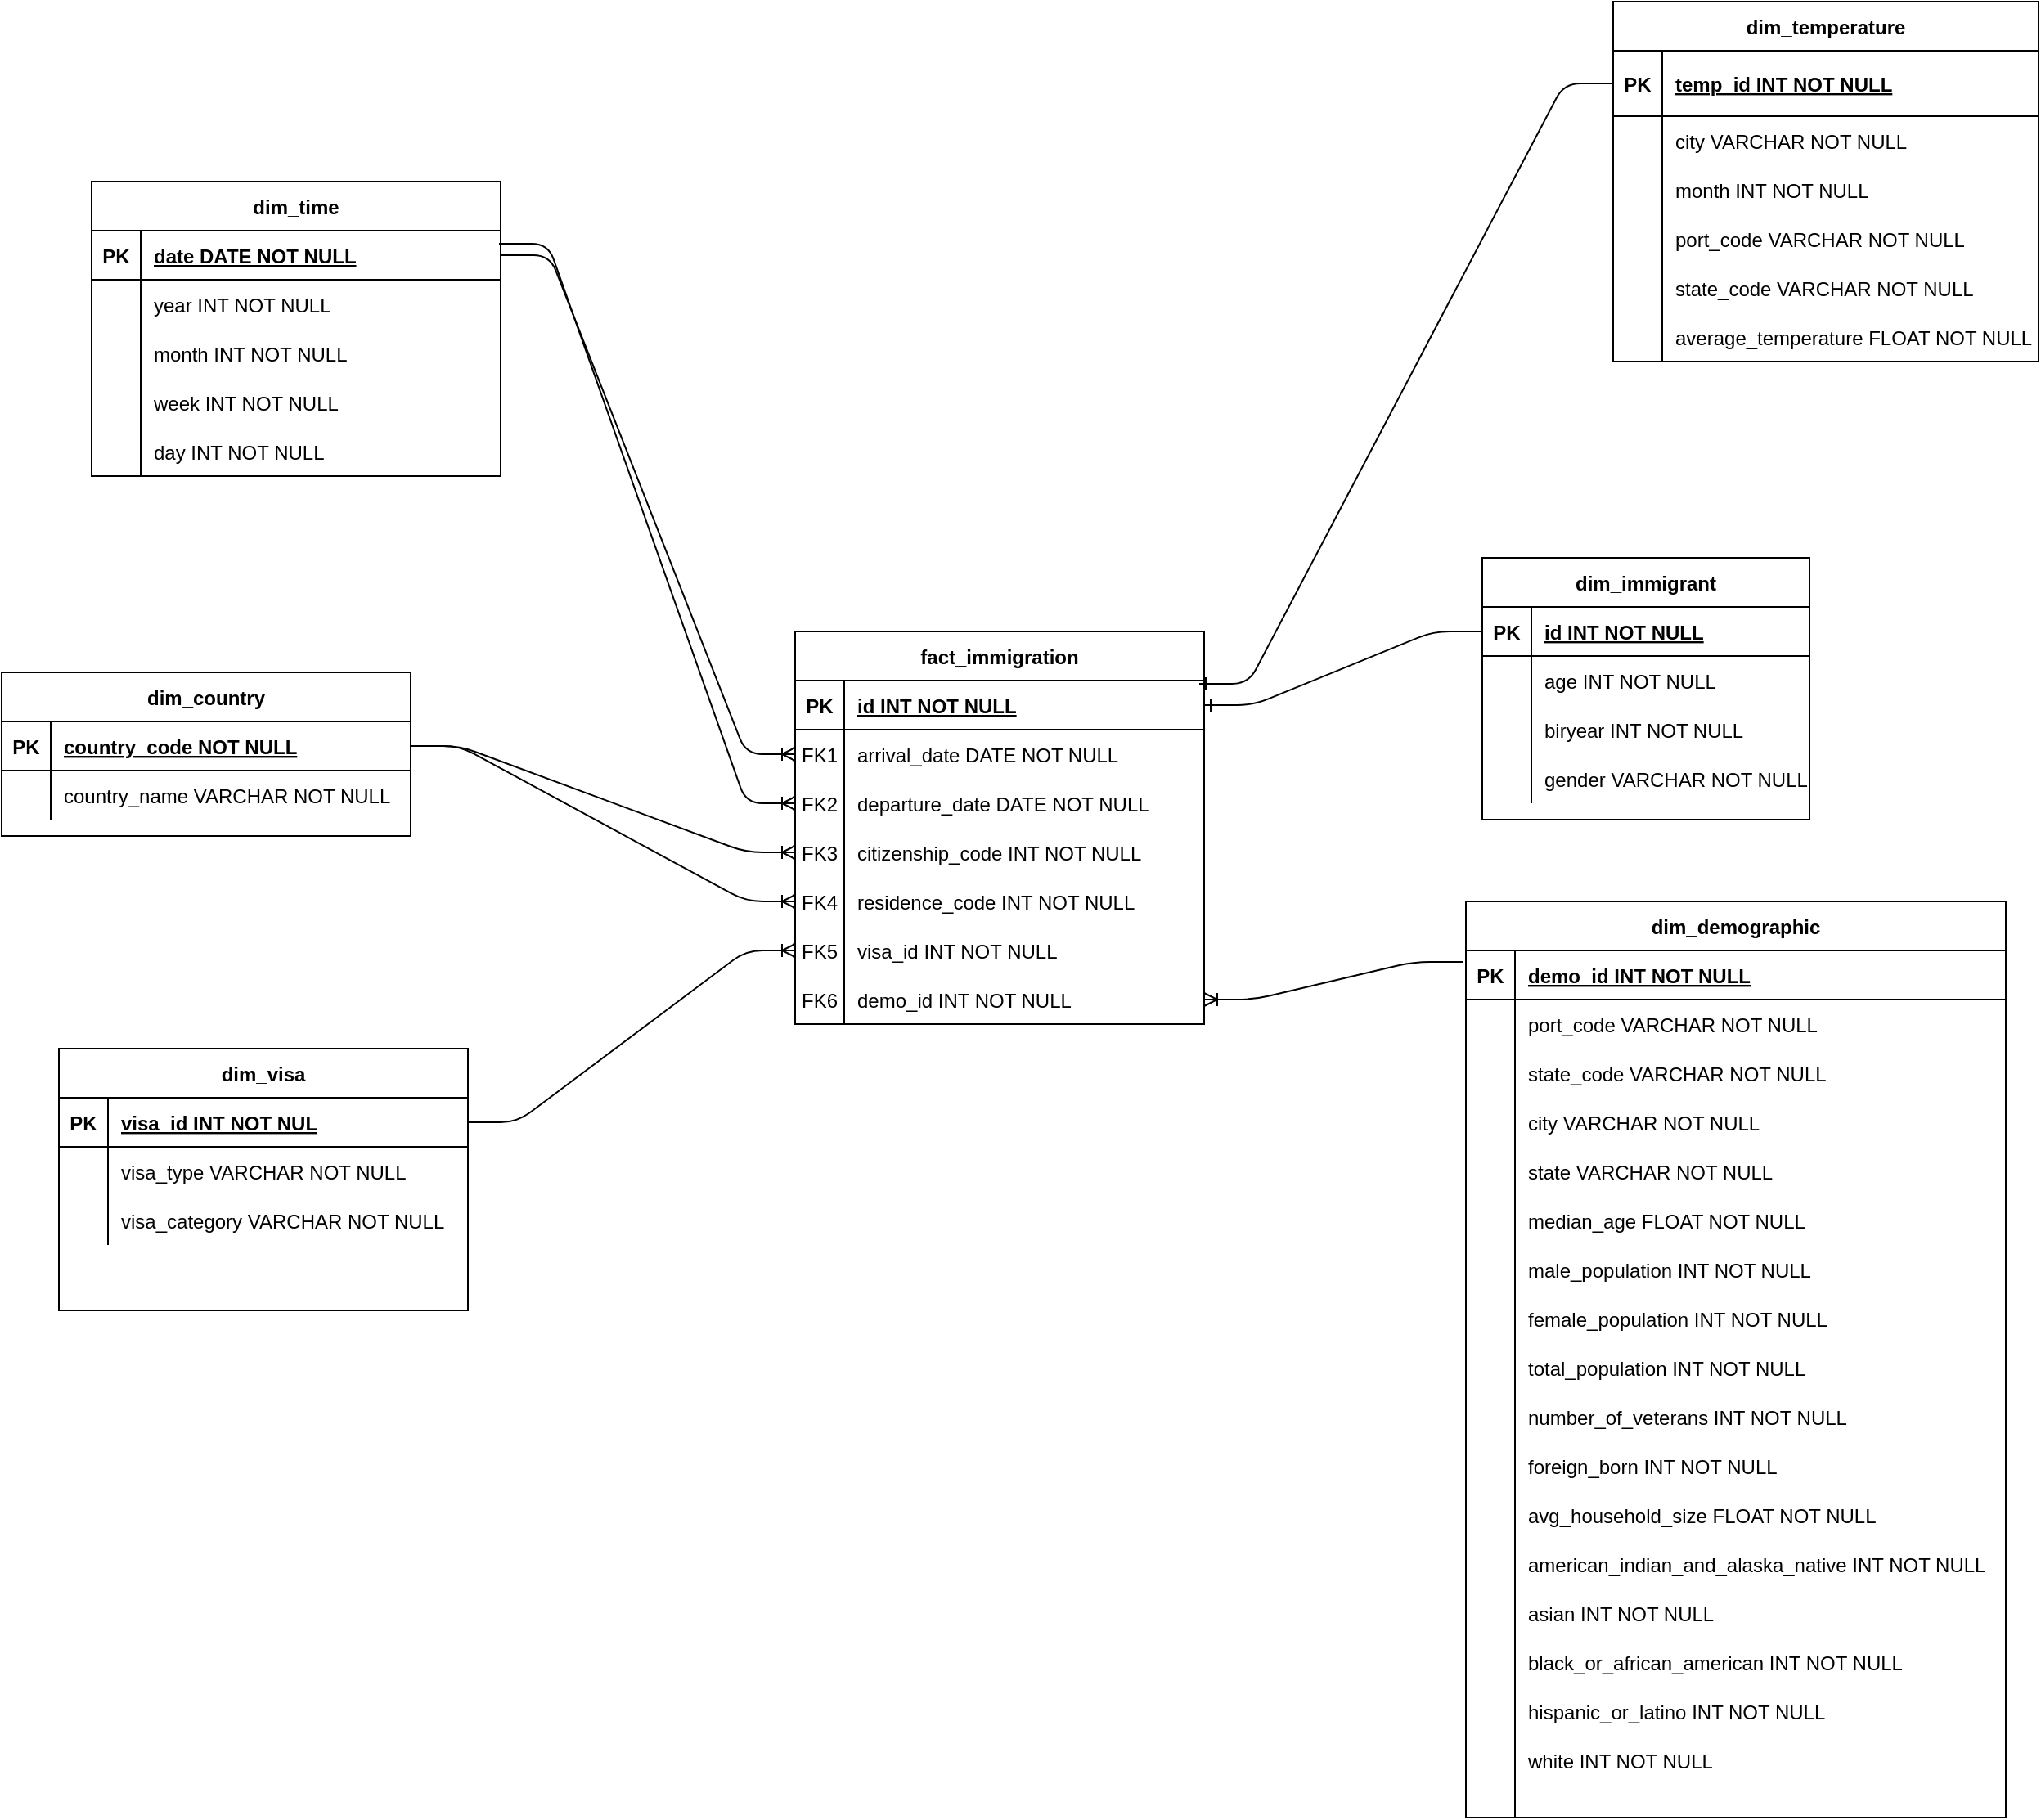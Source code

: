 <mxfile version="15.2.7" type="device"><diagram id="R2lEEEUBdFMjLlhIrx00" name="Page-1"><mxGraphModel dx="1422" dy="843" grid="1" gridSize="10" guides="1" tooltips="1" connect="1" arrows="1" fold="1" page="1" pageScale="1" pageWidth="850" pageHeight="1100" math="0" shadow="0" extFonts="Permanent Marker^https://fonts.googleapis.com/css?family=Permanent+Marker"><root><mxCell id="0"/><mxCell id="1" parent="0"/><mxCell id="C-vyLk0tnHw3VtMMgP7b-2" value="fact_immigration" style="shape=table;startSize=30;container=1;collapsible=1;childLayout=tableLayout;fixedRows=1;rowLines=0;fontStyle=1;align=center;resizeLast=1;" parent="1" vertex="1"><mxGeometry x="660" y="415" width="250" height="240" as="geometry"/></mxCell><mxCell id="C-vyLk0tnHw3VtMMgP7b-3" value="" style="shape=partialRectangle;collapsible=0;dropTarget=0;pointerEvents=0;fillColor=none;points=[[0,0.5],[1,0.5]];portConstraint=eastwest;top=0;left=0;right=0;bottom=1;" parent="C-vyLk0tnHw3VtMMgP7b-2" vertex="1"><mxGeometry y="30" width="250" height="30" as="geometry"/></mxCell><mxCell id="C-vyLk0tnHw3VtMMgP7b-4" value="PK" style="shape=partialRectangle;overflow=hidden;connectable=0;fillColor=none;top=0;left=0;bottom=0;right=0;fontStyle=1;" parent="C-vyLk0tnHw3VtMMgP7b-3" vertex="1"><mxGeometry width="30" height="30" as="geometry"/></mxCell><mxCell id="C-vyLk0tnHw3VtMMgP7b-5" value="id INT NOT NULL " style="shape=partialRectangle;overflow=hidden;connectable=0;fillColor=none;top=0;left=0;bottom=0;right=0;align=left;spacingLeft=6;fontStyle=5;" parent="C-vyLk0tnHw3VtMMgP7b-3" vertex="1"><mxGeometry x="30" width="220" height="30" as="geometry"/></mxCell><mxCell id="C-vyLk0tnHw3VtMMgP7b-6" value="" style="shape=partialRectangle;collapsible=0;dropTarget=0;pointerEvents=0;fillColor=none;points=[[0,0.5],[1,0.5]];portConstraint=eastwest;top=0;left=0;right=0;bottom=0;" parent="C-vyLk0tnHw3VtMMgP7b-2" vertex="1"><mxGeometry y="60" width="250" height="30" as="geometry"/></mxCell><mxCell id="C-vyLk0tnHw3VtMMgP7b-7" value="FK1" style="shape=partialRectangle;overflow=hidden;connectable=0;fillColor=none;top=0;left=0;bottom=0;right=0;" parent="C-vyLk0tnHw3VtMMgP7b-6" vertex="1"><mxGeometry width="30" height="30" as="geometry"/></mxCell><mxCell id="C-vyLk0tnHw3VtMMgP7b-8" value="arrival_date DATE NOT NULL" style="shape=partialRectangle;overflow=hidden;connectable=0;fillColor=none;top=0;left=0;bottom=0;right=0;align=left;spacingLeft=6;" parent="C-vyLk0tnHw3VtMMgP7b-6" vertex="1"><mxGeometry x="30" width="220" height="30" as="geometry"/></mxCell><mxCell id="npRhYvr2CKLTKMhPK9dJ-4" value="" style="shape=partialRectangle;collapsible=0;dropTarget=0;pointerEvents=0;fillColor=none;top=0;left=0;bottom=0;right=0;points=[[0,0.5],[1,0.5]];portConstraint=eastwest;" vertex="1" parent="C-vyLk0tnHw3VtMMgP7b-2"><mxGeometry y="90" width="250" height="30" as="geometry"/></mxCell><mxCell id="npRhYvr2CKLTKMhPK9dJ-5" value="FK2" style="shape=partialRectangle;connectable=0;fillColor=none;top=0;left=0;bottom=0;right=0;fontStyle=0;overflow=hidden;" vertex="1" parent="npRhYvr2CKLTKMhPK9dJ-4"><mxGeometry width="30" height="30" as="geometry"/></mxCell><mxCell id="npRhYvr2CKLTKMhPK9dJ-6" value="departure_date DATE NOT NULL" style="shape=partialRectangle;connectable=0;fillColor=none;top=0;left=0;bottom=0;right=0;align=left;spacingLeft=6;fontStyle=0;overflow=hidden;" vertex="1" parent="npRhYvr2CKLTKMhPK9dJ-4"><mxGeometry x="30" width="220" height="30" as="geometry"/></mxCell><mxCell id="C-vyLk0tnHw3VtMMgP7b-9" value="" style="shape=partialRectangle;collapsible=0;dropTarget=0;pointerEvents=0;fillColor=none;points=[[0,0.5],[1,0.5]];portConstraint=eastwest;top=0;left=0;right=0;bottom=0;" parent="C-vyLk0tnHw3VtMMgP7b-2" vertex="1"><mxGeometry y="120" width="250" height="30" as="geometry"/></mxCell><mxCell id="C-vyLk0tnHw3VtMMgP7b-10" value="FK3" style="shape=partialRectangle;overflow=hidden;connectable=0;fillColor=none;top=0;left=0;bottom=0;right=0;" parent="C-vyLk0tnHw3VtMMgP7b-9" vertex="1"><mxGeometry width="30" height="30" as="geometry"/></mxCell><mxCell id="C-vyLk0tnHw3VtMMgP7b-11" value="citizenship_code INT NOT NULL" style="shape=partialRectangle;overflow=hidden;connectable=0;fillColor=none;top=0;left=0;bottom=0;right=0;align=left;spacingLeft=6;" parent="C-vyLk0tnHw3VtMMgP7b-9" vertex="1"><mxGeometry x="30" width="220" height="30" as="geometry"/></mxCell><mxCell id="npRhYvr2CKLTKMhPK9dJ-1" value="" style="shape=partialRectangle;collapsible=0;dropTarget=0;pointerEvents=0;fillColor=none;top=0;left=0;bottom=0;right=0;points=[[0,0.5],[1,0.5]];portConstraint=eastwest;" vertex="1" parent="C-vyLk0tnHw3VtMMgP7b-2"><mxGeometry y="150" width="250" height="30" as="geometry"/></mxCell><mxCell id="npRhYvr2CKLTKMhPK9dJ-2" value="FK4" style="shape=partialRectangle;connectable=0;fillColor=none;top=0;left=0;bottom=0;right=0;fontStyle=0;overflow=hidden;" vertex="1" parent="npRhYvr2CKLTKMhPK9dJ-1"><mxGeometry width="30" height="30" as="geometry"/></mxCell><mxCell id="npRhYvr2CKLTKMhPK9dJ-3" value="residence_code INT NOT NULL" style="shape=partialRectangle;connectable=0;fillColor=none;top=0;left=0;bottom=0;right=0;align=left;spacingLeft=6;fontStyle=0;overflow=hidden;" vertex="1" parent="npRhYvr2CKLTKMhPK9dJ-1"><mxGeometry x="30" width="220" height="30" as="geometry"/></mxCell><mxCell id="npRhYvr2CKLTKMhPK9dJ-7" value="" style="shape=partialRectangle;collapsible=0;dropTarget=0;pointerEvents=0;fillColor=none;top=0;left=0;bottom=0;right=0;points=[[0,0.5],[1,0.5]];portConstraint=eastwest;" vertex="1" parent="C-vyLk0tnHw3VtMMgP7b-2"><mxGeometry y="180" width="250" height="30" as="geometry"/></mxCell><mxCell id="npRhYvr2CKLTKMhPK9dJ-8" value="FK5" style="shape=partialRectangle;connectable=0;fillColor=none;top=0;left=0;bottom=0;right=0;fontStyle=0;overflow=hidden;" vertex="1" parent="npRhYvr2CKLTKMhPK9dJ-7"><mxGeometry width="30" height="30" as="geometry"/></mxCell><mxCell id="npRhYvr2CKLTKMhPK9dJ-9" value="visa_id INT NOT NULL" style="shape=partialRectangle;connectable=0;fillColor=none;top=0;left=0;bottom=0;right=0;align=left;spacingLeft=6;fontStyle=0;overflow=hidden;" vertex="1" parent="npRhYvr2CKLTKMhPK9dJ-7"><mxGeometry x="30" width="220" height="30" as="geometry"/></mxCell><mxCell id="npRhYvr2CKLTKMhPK9dJ-170" value="" style="shape=partialRectangle;collapsible=0;dropTarget=0;pointerEvents=0;fillColor=none;top=0;left=0;bottom=0;right=0;points=[[0,0.5],[1,0.5]];portConstraint=eastwest;" vertex="1" parent="C-vyLk0tnHw3VtMMgP7b-2"><mxGeometry y="210" width="250" height="30" as="geometry"/></mxCell><mxCell id="npRhYvr2CKLTKMhPK9dJ-171" value="FK6" style="shape=partialRectangle;connectable=0;fillColor=none;top=0;left=0;bottom=0;right=0;editable=1;overflow=hidden;" vertex="1" parent="npRhYvr2CKLTKMhPK9dJ-170"><mxGeometry width="30" height="30" as="geometry"/></mxCell><mxCell id="npRhYvr2CKLTKMhPK9dJ-172" value="demo_id INT NOT NULL" style="shape=partialRectangle;connectable=0;fillColor=none;top=0;left=0;bottom=0;right=0;align=left;spacingLeft=6;overflow=hidden;" vertex="1" parent="npRhYvr2CKLTKMhPK9dJ-170"><mxGeometry x="30" width="220" height="30" as="geometry"/></mxCell><mxCell id="C-vyLk0tnHw3VtMMgP7b-13" value="dim_visa" style="shape=table;startSize=30;container=1;collapsible=1;childLayout=tableLayout;fixedRows=1;rowLines=0;fontStyle=1;align=center;resizeLast=1;" parent="1" vertex="1"><mxGeometry x="210" y="670" width="250" height="160" as="geometry"/></mxCell><mxCell id="C-vyLk0tnHw3VtMMgP7b-14" value="" style="shape=partialRectangle;collapsible=0;dropTarget=0;pointerEvents=0;fillColor=none;points=[[0,0.5],[1,0.5]];portConstraint=eastwest;top=0;left=0;right=0;bottom=1;" parent="C-vyLk0tnHw3VtMMgP7b-13" vertex="1"><mxGeometry y="30" width="250" height="30" as="geometry"/></mxCell><mxCell id="C-vyLk0tnHw3VtMMgP7b-15" value="PK" style="shape=partialRectangle;overflow=hidden;connectable=0;fillColor=none;top=0;left=0;bottom=0;right=0;fontStyle=1;" parent="C-vyLk0tnHw3VtMMgP7b-14" vertex="1"><mxGeometry width="30" height="30" as="geometry"/></mxCell><mxCell id="C-vyLk0tnHw3VtMMgP7b-16" value="visa_id INT NOT NUL" style="shape=partialRectangle;overflow=hidden;connectable=0;fillColor=none;top=0;left=0;bottom=0;right=0;align=left;spacingLeft=6;fontStyle=5;" parent="C-vyLk0tnHw3VtMMgP7b-14" vertex="1"><mxGeometry x="30" width="220" height="30" as="geometry"/></mxCell><mxCell id="C-vyLk0tnHw3VtMMgP7b-17" value="" style="shape=partialRectangle;collapsible=0;dropTarget=0;pointerEvents=0;fillColor=none;points=[[0,0.5],[1,0.5]];portConstraint=eastwest;top=0;left=0;right=0;bottom=0;" parent="C-vyLk0tnHw3VtMMgP7b-13" vertex="1"><mxGeometry y="60" width="250" height="30" as="geometry"/></mxCell><mxCell id="C-vyLk0tnHw3VtMMgP7b-18" value="" style="shape=partialRectangle;overflow=hidden;connectable=0;fillColor=none;top=0;left=0;bottom=0;right=0;" parent="C-vyLk0tnHw3VtMMgP7b-17" vertex="1"><mxGeometry width="30" height="30" as="geometry"/></mxCell><mxCell id="C-vyLk0tnHw3VtMMgP7b-19" value="visa_type VARCHAR NOT NULL" style="shape=partialRectangle;overflow=hidden;connectable=0;fillColor=none;top=0;left=0;bottom=0;right=0;align=left;spacingLeft=6;" parent="C-vyLk0tnHw3VtMMgP7b-17" vertex="1"><mxGeometry x="30" width="220" height="30" as="geometry"/></mxCell><mxCell id="C-vyLk0tnHw3VtMMgP7b-20" value="" style="shape=partialRectangle;collapsible=0;dropTarget=0;pointerEvents=0;fillColor=none;points=[[0,0.5],[1,0.5]];portConstraint=eastwest;top=0;left=0;right=0;bottom=0;" parent="C-vyLk0tnHw3VtMMgP7b-13" vertex="1"><mxGeometry y="90" width="250" height="30" as="geometry"/></mxCell><mxCell id="C-vyLk0tnHw3VtMMgP7b-21" value="" style="shape=partialRectangle;overflow=hidden;connectable=0;fillColor=none;top=0;left=0;bottom=0;right=0;" parent="C-vyLk0tnHw3VtMMgP7b-20" vertex="1"><mxGeometry width="30" height="30" as="geometry"/></mxCell><mxCell id="C-vyLk0tnHw3VtMMgP7b-22" value="visa_category VARCHAR NOT NULL" style="shape=partialRectangle;overflow=hidden;connectable=0;fillColor=none;top=0;left=0;bottom=0;right=0;align=left;spacingLeft=6;" parent="C-vyLk0tnHw3VtMMgP7b-20" vertex="1"><mxGeometry x="30" width="220" height="30" as="geometry"/></mxCell><mxCell id="C-vyLk0tnHw3VtMMgP7b-23" value="dim_time" style="shape=table;startSize=30;container=1;collapsible=1;childLayout=tableLayout;fixedRows=1;rowLines=0;fontStyle=1;align=center;resizeLast=1;" parent="1" vertex="1"><mxGeometry x="230" y="140" width="250" height="180" as="geometry"/></mxCell><mxCell id="C-vyLk0tnHw3VtMMgP7b-24" value="" style="shape=partialRectangle;collapsible=0;dropTarget=0;pointerEvents=0;fillColor=none;points=[[0,0.5],[1,0.5]];portConstraint=eastwest;top=0;left=0;right=0;bottom=1;" parent="C-vyLk0tnHw3VtMMgP7b-23" vertex="1"><mxGeometry y="30" width="250" height="30" as="geometry"/></mxCell><mxCell id="C-vyLk0tnHw3VtMMgP7b-25" value="PK" style="shape=partialRectangle;overflow=hidden;connectable=0;fillColor=none;top=0;left=0;bottom=0;right=0;fontStyle=1;" parent="C-vyLk0tnHw3VtMMgP7b-24" vertex="1"><mxGeometry width="30" height="30" as="geometry"/></mxCell><mxCell id="C-vyLk0tnHw3VtMMgP7b-26" value="date DATE NOT NULL" style="shape=partialRectangle;overflow=hidden;connectable=0;fillColor=none;top=0;left=0;bottom=0;right=0;align=left;spacingLeft=6;fontStyle=5;" parent="C-vyLk0tnHw3VtMMgP7b-24" vertex="1"><mxGeometry x="30" width="220" height="30" as="geometry"/></mxCell><mxCell id="C-vyLk0tnHw3VtMMgP7b-27" value="" style="shape=partialRectangle;collapsible=0;dropTarget=0;pointerEvents=0;fillColor=none;points=[[0,0.5],[1,0.5]];portConstraint=eastwest;top=0;left=0;right=0;bottom=0;" parent="C-vyLk0tnHw3VtMMgP7b-23" vertex="1"><mxGeometry y="60" width="250" height="30" as="geometry"/></mxCell><mxCell id="C-vyLk0tnHw3VtMMgP7b-28" value="" style="shape=partialRectangle;overflow=hidden;connectable=0;fillColor=none;top=0;left=0;bottom=0;right=0;" parent="C-vyLk0tnHw3VtMMgP7b-27" vertex="1"><mxGeometry width="30" height="30" as="geometry"/></mxCell><mxCell id="C-vyLk0tnHw3VtMMgP7b-29" value="year INT NOT NULL" style="shape=partialRectangle;overflow=hidden;connectable=0;fillColor=none;top=0;left=0;bottom=0;right=0;align=left;spacingLeft=6;" parent="C-vyLk0tnHw3VtMMgP7b-27" vertex="1"><mxGeometry x="30" width="220" height="30" as="geometry"/></mxCell><mxCell id="npRhYvr2CKLTKMhPK9dJ-16" value="" style="shape=partialRectangle;collapsible=0;dropTarget=0;pointerEvents=0;fillColor=none;top=0;left=0;bottom=0;right=0;points=[[0,0.5],[1,0.5]];portConstraint=eastwest;" vertex="1" parent="C-vyLk0tnHw3VtMMgP7b-23"><mxGeometry y="90" width="250" height="30" as="geometry"/></mxCell><mxCell id="npRhYvr2CKLTKMhPK9dJ-17" value="" style="shape=partialRectangle;connectable=0;fillColor=none;top=0;left=0;bottom=0;right=0;editable=1;overflow=hidden;" vertex="1" parent="npRhYvr2CKLTKMhPK9dJ-16"><mxGeometry width="30" height="30" as="geometry"/></mxCell><mxCell id="npRhYvr2CKLTKMhPK9dJ-18" value="month INT NOT NULL" style="shape=partialRectangle;connectable=0;fillColor=none;top=0;left=0;bottom=0;right=0;align=left;spacingLeft=6;overflow=hidden;" vertex="1" parent="npRhYvr2CKLTKMhPK9dJ-16"><mxGeometry x="30" width="220" height="30" as="geometry"/></mxCell><mxCell id="npRhYvr2CKLTKMhPK9dJ-22" value="" style="shape=partialRectangle;collapsible=0;dropTarget=0;pointerEvents=0;fillColor=none;top=0;left=0;bottom=0;right=0;points=[[0,0.5],[1,0.5]];portConstraint=eastwest;" vertex="1" parent="C-vyLk0tnHw3VtMMgP7b-23"><mxGeometry y="120" width="250" height="30" as="geometry"/></mxCell><mxCell id="npRhYvr2CKLTKMhPK9dJ-23" value="" style="shape=partialRectangle;connectable=0;fillColor=none;top=0;left=0;bottom=0;right=0;editable=1;overflow=hidden;" vertex="1" parent="npRhYvr2CKLTKMhPK9dJ-22"><mxGeometry width="30" height="30" as="geometry"/></mxCell><mxCell id="npRhYvr2CKLTKMhPK9dJ-24" value="week INT NOT NULL" style="shape=partialRectangle;connectable=0;fillColor=none;top=0;left=0;bottom=0;right=0;align=left;spacingLeft=6;overflow=hidden;" vertex="1" parent="npRhYvr2CKLTKMhPK9dJ-22"><mxGeometry x="30" width="220" height="30" as="geometry"/></mxCell><mxCell id="npRhYvr2CKLTKMhPK9dJ-19" value="" style="shape=partialRectangle;collapsible=0;dropTarget=0;pointerEvents=0;fillColor=none;top=0;left=0;bottom=0;right=0;points=[[0,0.5],[1,0.5]];portConstraint=eastwest;" vertex="1" parent="C-vyLk0tnHw3VtMMgP7b-23"><mxGeometry y="150" width="250" height="30" as="geometry"/></mxCell><mxCell id="npRhYvr2CKLTKMhPK9dJ-20" value="" style="shape=partialRectangle;connectable=0;fillColor=none;top=0;left=0;bottom=0;right=0;editable=1;overflow=hidden;" vertex="1" parent="npRhYvr2CKLTKMhPK9dJ-19"><mxGeometry width="30" height="30" as="geometry"/></mxCell><mxCell id="npRhYvr2CKLTKMhPK9dJ-21" value="day INT NOT NULL" style="shape=partialRectangle;connectable=0;fillColor=none;top=0;left=0;bottom=0;right=0;align=left;spacingLeft=6;overflow=hidden;" vertex="1" parent="npRhYvr2CKLTKMhPK9dJ-19"><mxGeometry x="30" width="220" height="30" as="geometry"/></mxCell><mxCell id="npRhYvr2CKLTKMhPK9dJ-26" value="dim_country" style="shape=table;startSize=30;container=1;collapsible=1;childLayout=tableLayout;fixedRows=1;rowLines=0;fontStyle=1;align=center;resizeLast=1;" vertex="1" parent="1"><mxGeometry x="175" y="440" width="250" height="100" as="geometry"/></mxCell><mxCell id="npRhYvr2CKLTKMhPK9dJ-27" value="" style="shape=partialRectangle;collapsible=0;dropTarget=0;pointerEvents=0;fillColor=none;top=0;left=0;bottom=1;right=0;points=[[0,0.5],[1,0.5]];portConstraint=eastwest;" vertex="1" parent="npRhYvr2CKLTKMhPK9dJ-26"><mxGeometry y="30" width="250" height="30" as="geometry"/></mxCell><mxCell id="npRhYvr2CKLTKMhPK9dJ-28" value="PK" style="shape=partialRectangle;connectable=0;fillColor=none;top=0;left=0;bottom=0;right=0;fontStyle=1;overflow=hidden;" vertex="1" parent="npRhYvr2CKLTKMhPK9dJ-27"><mxGeometry width="30" height="30" as="geometry"/></mxCell><mxCell id="npRhYvr2CKLTKMhPK9dJ-29" value="country_code NOT NULL" style="shape=partialRectangle;connectable=0;fillColor=none;top=0;left=0;bottom=0;right=0;align=left;spacingLeft=6;fontStyle=5;overflow=hidden;" vertex="1" parent="npRhYvr2CKLTKMhPK9dJ-27"><mxGeometry x="30" width="220" height="30" as="geometry"/></mxCell><mxCell id="npRhYvr2CKLTKMhPK9dJ-30" value="" style="shape=partialRectangle;collapsible=0;dropTarget=0;pointerEvents=0;fillColor=none;top=0;left=0;bottom=0;right=0;points=[[0,0.5],[1,0.5]];portConstraint=eastwest;" vertex="1" parent="npRhYvr2CKLTKMhPK9dJ-26"><mxGeometry y="60" width="250" height="30" as="geometry"/></mxCell><mxCell id="npRhYvr2CKLTKMhPK9dJ-31" value="" style="shape=partialRectangle;connectable=0;fillColor=none;top=0;left=0;bottom=0;right=0;editable=1;overflow=hidden;" vertex="1" parent="npRhYvr2CKLTKMhPK9dJ-30"><mxGeometry width="30" height="30" as="geometry"/></mxCell><mxCell id="npRhYvr2CKLTKMhPK9dJ-32" value="country_name VARCHAR NOT NULL" style="shape=partialRectangle;connectable=0;fillColor=none;top=0;left=0;bottom=0;right=0;align=left;spacingLeft=6;overflow=hidden;" vertex="1" parent="npRhYvr2CKLTKMhPK9dJ-30"><mxGeometry x="30" width="220" height="30" as="geometry"/></mxCell><mxCell id="npRhYvr2CKLTKMhPK9dJ-39" value="dim_demographic" style="shape=table;startSize=30;container=1;collapsible=1;childLayout=tableLayout;fixedRows=1;rowLines=0;fontStyle=1;align=center;resizeLast=1;" vertex="1" parent="1"><mxGeometry x="1070" y="580" width="330" height="560" as="geometry"/></mxCell><mxCell id="npRhYvr2CKLTKMhPK9dJ-40" value="" style="shape=partialRectangle;collapsible=0;dropTarget=0;pointerEvents=0;fillColor=none;top=0;left=0;bottom=1;right=0;points=[[0,0.5],[1,0.5]];portConstraint=eastwest;" vertex="1" parent="npRhYvr2CKLTKMhPK9dJ-39"><mxGeometry y="30" width="330" height="30" as="geometry"/></mxCell><mxCell id="npRhYvr2CKLTKMhPK9dJ-41" value="PK" style="shape=partialRectangle;connectable=0;fillColor=none;top=0;left=0;bottom=0;right=0;fontStyle=1;overflow=hidden;" vertex="1" parent="npRhYvr2CKLTKMhPK9dJ-40"><mxGeometry width="30" height="30" as="geometry"/></mxCell><mxCell id="npRhYvr2CKLTKMhPK9dJ-42" value="demo_id INT NOT NULL" style="shape=partialRectangle;connectable=0;fillColor=none;top=0;left=0;bottom=0;right=0;align=left;spacingLeft=6;fontStyle=5;overflow=hidden;" vertex="1" parent="npRhYvr2CKLTKMhPK9dJ-40"><mxGeometry x="30" width="300" height="30" as="geometry"/></mxCell><mxCell id="npRhYvr2CKLTKMhPK9dJ-160" value="" style="shape=partialRectangle;collapsible=0;dropTarget=0;pointerEvents=0;fillColor=none;top=0;left=0;bottom=0;right=0;points=[[0,0.5],[1,0.5]];portConstraint=eastwest;" vertex="1" parent="npRhYvr2CKLTKMhPK9dJ-39"><mxGeometry y="60" width="330" height="30" as="geometry"/></mxCell><mxCell id="npRhYvr2CKLTKMhPK9dJ-161" value="" style="shape=partialRectangle;connectable=0;fillColor=none;top=0;left=0;bottom=0;right=0;editable=1;overflow=hidden;" vertex="1" parent="npRhYvr2CKLTKMhPK9dJ-160"><mxGeometry width="30" height="30" as="geometry"/></mxCell><mxCell id="npRhYvr2CKLTKMhPK9dJ-162" value="port_code VARCHAR NOT NULL" style="shape=partialRectangle;connectable=0;fillColor=none;top=0;left=0;bottom=0;right=0;align=left;spacingLeft=6;overflow=hidden;" vertex="1" parent="npRhYvr2CKLTKMhPK9dJ-160"><mxGeometry x="30" width="300" height="30" as="geometry"/></mxCell><mxCell id="npRhYvr2CKLTKMhPK9dJ-157" value="" style="shape=partialRectangle;collapsible=0;dropTarget=0;pointerEvents=0;fillColor=none;top=0;left=0;bottom=0;right=0;points=[[0,0.5],[1,0.5]];portConstraint=eastwest;" vertex="1" parent="npRhYvr2CKLTKMhPK9dJ-39"><mxGeometry y="90" width="330" height="30" as="geometry"/></mxCell><mxCell id="npRhYvr2CKLTKMhPK9dJ-158" value="" style="shape=partialRectangle;connectable=0;fillColor=none;top=0;left=0;bottom=0;right=0;editable=1;overflow=hidden;" vertex="1" parent="npRhYvr2CKLTKMhPK9dJ-157"><mxGeometry width="30" height="30" as="geometry"/></mxCell><mxCell id="npRhYvr2CKLTKMhPK9dJ-159" value="state_code VARCHAR NOT NULL" style="shape=partialRectangle;connectable=0;fillColor=none;top=0;left=0;bottom=0;right=0;align=left;spacingLeft=6;overflow=hidden;" vertex="1" parent="npRhYvr2CKLTKMhPK9dJ-157"><mxGeometry x="30" width="300" height="30" as="geometry"/></mxCell><mxCell id="npRhYvr2CKLTKMhPK9dJ-154" value="" style="shape=partialRectangle;collapsible=0;dropTarget=0;pointerEvents=0;fillColor=none;top=0;left=0;bottom=0;right=0;points=[[0,0.5],[1,0.5]];portConstraint=eastwest;" vertex="1" parent="npRhYvr2CKLTKMhPK9dJ-39"><mxGeometry y="120" width="330" height="30" as="geometry"/></mxCell><mxCell id="npRhYvr2CKLTKMhPK9dJ-155" value="" style="shape=partialRectangle;connectable=0;fillColor=none;top=0;left=0;bottom=0;right=0;editable=1;overflow=hidden;" vertex="1" parent="npRhYvr2CKLTKMhPK9dJ-154"><mxGeometry width="30" height="30" as="geometry"/></mxCell><mxCell id="npRhYvr2CKLTKMhPK9dJ-156" value="city VARCHAR NOT NULL" style="shape=partialRectangle;connectable=0;fillColor=none;top=0;left=0;bottom=0;right=0;align=left;spacingLeft=6;overflow=hidden;" vertex="1" parent="npRhYvr2CKLTKMhPK9dJ-154"><mxGeometry x="30" width="300" height="30" as="geometry"/></mxCell><mxCell id="npRhYvr2CKLTKMhPK9dJ-43" value="" style="shape=partialRectangle;collapsible=0;dropTarget=0;pointerEvents=0;fillColor=none;top=0;left=0;bottom=0;right=0;points=[[0,0.5],[1,0.5]];portConstraint=eastwest;" vertex="1" parent="npRhYvr2CKLTKMhPK9dJ-39"><mxGeometry y="150" width="330" height="30" as="geometry"/></mxCell><mxCell id="npRhYvr2CKLTKMhPK9dJ-44" value="" style="shape=partialRectangle;connectable=0;fillColor=none;top=0;left=0;bottom=0;right=0;editable=1;overflow=hidden;" vertex="1" parent="npRhYvr2CKLTKMhPK9dJ-43"><mxGeometry width="30" height="30" as="geometry"/></mxCell><mxCell id="npRhYvr2CKLTKMhPK9dJ-45" value="state VARCHAR NOT NULL" style="shape=partialRectangle;connectable=0;fillColor=none;top=0;left=0;bottom=0;right=0;align=left;spacingLeft=6;overflow=hidden;" vertex="1" parent="npRhYvr2CKLTKMhPK9dJ-43"><mxGeometry x="30" width="300" height="30" as="geometry"/></mxCell><mxCell id="npRhYvr2CKLTKMhPK9dJ-46" value="" style="shape=partialRectangle;collapsible=0;dropTarget=0;pointerEvents=0;fillColor=none;top=0;left=0;bottom=0;right=0;points=[[0,0.5],[1,0.5]];portConstraint=eastwest;" vertex="1" parent="npRhYvr2CKLTKMhPK9dJ-39"><mxGeometry y="180" width="330" height="30" as="geometry"/></mxCell><mxCell id="npRhYvr2CKLTKMhPK9dJ-47" value="" style="shape=partialRectangle;connectable=0;fillColor=none;top=0;left=0;bottom=0;right=0;editable=1;overflow=hidden;" vertex="1" parent="npRhYvr2CKLTKMhPK9dJ-46"><mxGeometry width="30" height="30" as="geometry"/></mxCell><mxCell id="npRhYvr2CKLTKMhPK9dJ-48" value="median_age FLOAT NOT NULL" style="shape=partialRectangle;connectable=0;fillColor=none;top=0;left=0;bottom=0;right=0;align=left;spacingLeft=6;overflow=hidden;" vertex="1" parent="npRhYvr2CKLTKMhPK9dJ-46"><mxGeometry x="30" width="300" height="30" as="geometry"/></mxCell><mxCell id="npRhYvr2CKLTKMhPK9dJ-49" value="" style="shape=partialRectangle;collapsible=0;dropTarget=0;pointerEvents=0;fillColor=none;top=0;left=0;bottom=0;right=0;points=[[0,0.5],[1,0.5]];portConstraint=eastwest;" vertex="1" parent="npRhYvr2CKLTKMhPK9dJ-39"><mxGeometry y="210" width="330" height="30" as="geometry"/></mxCell><mxCell id="npRhYvr2CKLTKMhPK9dJ-50" value="" style="shape=partialRectangle;connectable=0;fillColor=none;top=0;left=0;bottom=0;right=0;editable=1;overflow=hidden;" vertex="1" parent="npRhYvr2CKLTKMhPK9dJ-49"><mxGeometry width="30" height="30" as="geometry"/></mxCell><mxCell id="npRhYvr2CKLTKMhPK9dJ-51" value="male_population INT NOT NULL" style="shape=partialRectangle;connectable=0;fillColor=none;top=0;left=0;bottom=0;right=0;align=left;spacingLeft=6;overflow=hidden;" vertex="1" parent="npRhYvr2CKLTKMhPK9dJ-49"><mxGeometry x="30" width="300" height="30" as="geometry"/></mxCell><mxCell id="npRhYvr2CKLTKMhPK9dJ-52" value="" style="shape=partialRectangle;collapsible=0;dropTarget=0;pointerEvents=0;fillColor=none;top=0;left=0;bottom=0;right=0;points=[[0,0.5],[1,0.5]];portConstraint=eastwest;" vertex="1" parent="npRhYvr2CKLTKMhPK9dJ-39"><mxGeometry y="240" width="330" height="30" as="geometry"/></mxCell><mxCell id="npRhYvr2CKLTKMhPK9dJ-53" value="" style="shape=partialRectangle;connectable=0;fillColor=none;top=0;left=0;bottom=0;right=0;editable=1;overflow=hidden;" vertex="1" parent="npRhYvr2CKLTKMhPK9dJ-52"><mxGeometry width="30" height="30" as="geometry"/></mxCell><mxCell id="npRhYvr2CKLTKMhPK9dJ-54" value="female_population INT NOT NULL" style="shape=partialRectangle;connectable=0;fillColor=none;top=0;left=0;bottom=0;right=0;align=left;spacingLeft=6;overflow=hidden;" vertex="1" parent="npRhYvr2CKLTKMhPK9dJ-52"><mxGeometry x="30" width="300" height="30" as="geometry"/></mxCell><mxCell id="npRhYvr2CKLTKMhPK9dJ-55" value="" style="shape=partialRectangle;collapsible=0;dropTarget=0;pointerEvents=0;fillColor=none;top=0;left=0;bottom=0;right=0;points=[[0,0.5],[1,0.5]];portConstraint=eastwest;" vertex="1" parent="npRhYvr2CKLTKMhPK9dJ-39"><mxGeometry y="270" width="330" height="30" as="geometry"/></mxCell><mxCell id="npRhYvr2CKLTKMhPK9dJ-56" value="" style="shape=partialRectangle;connectable=0;fillColor=none;top=0;left=0;bottom=0;right=0;editable=1;overflow=hidden;" vertex="1" parent="npRhYvr2CKLTKMhPK9dJ-55"><mxGeometry width="30" height="30" as="geometry"/></mxCell><mxCell id="npRhYvr2CKLTKMhPK9dJ-57" value="total_population INT NOT NULL" style="shape=partialRectangle;connectable=0;fillColor=none;top=0;left=0;bottom=0;right=0;align=left;spacingLeft=6;overflow=hidden;" vertex="1" parent="npRhYvr2CKLTKMhPK9dJ-55"><mxGeometry x="30" width="300" height="30" as="geometry"/></mxCell><mxCell id="npRhYvr2CKLTKMhPK9dJ-58" value="" style="shape=partialRectangle;collapsible=0;dropTarget=0;pointerEvents=0;fillColor=none;top=0;left=0;bottom=0;right=0;points=[[0,0.5],[1,0.5]];portConstraint=eastwest;" vertex="1" parent="npRhYvr2CKLTKMhPK9dJ-39"><mxGeometry y="300" width="330" height="30" as="geometry"/></mxCell><mxCell id="npRhYvr2CKLTKMhPK9dJ-59" value="" style="shape=partialRectangle;connectable=0;fillColor=none;top=0;left=0;bottom=0;right=0;editable=1;overflow=hidden;" vertex="1" parent="npRhYvr2CKLTKMhPK9dJ-58"><mxGeometry width="30" height="30" as="geometry"/></mxCell><mxCell id="npRhYvr2CKLTKMhPK9dJ-60" value="number_of_veterans INT NOT NULL" style="shape=partialRectangle;connectable=0;fillColor=none;top=0;left=0;bottom=0;right=0;align=left;spacingLeft=6;overflow=hidden;" vertex="1" parent="npRhYvr2CKLTKMhPK9dJ-58"><mxGeometry x="30" width="300" height="30" as="geometry"/></mxCell><mxCell id="npRhYvr2CKLTKMhPK9dJ-61" value="" style="shape=partialRectangle;collapsible=0;dropTarget=0;pointerEvents=0;fillColor=none;top=0;left=0;bottom=0;right=0;points=[[0,0.5],[1,0.5]];portConstraint=eastwest;" vertex="1" parent="npRhYvr2CKLTKMhPK9dJ-39"><mxGeometry y="330" width="330" height="30" as="geometry"/></mxCell><mxCell id="npRhYvr2CKLTKMhPK9dJ-62" value="" style="shape=partialRectangle;connectable=0;fillColor=none;top=0;left=0;bottom=0;right=0;editable=1;overflow=hidden;" vertex="1" parent="npRhYvr2CKLTKMhPK9dJ-61"><mxGeometry width="30" height="30" as="geometry"/></mxCell><mxCell id="npRhYvr2CKLTKMhPK9dJ-63" value="foreign_born INT NOT NULL" style="shape=partialRectangle;connectable=0;fillColor=none;top=0;left=0;bottom=0;right=0;align=left;spacingLeft=6;overflow=hidden;" vertex="1" parent="npRhYvr2CKLTKMhPK9dJ-61"><mxGeometry x="30" width="300" height="30" as="geometry"/></mxCell><mxCell id="npRhYvr2CKLTKMhPK9dJ-64" value="" style="shape=partialRectangle;collapsible=0;dropTarget=0;pointerEvents=0;fillColor=none;top=0;left=0;bottom=0;right=0;points=[[0,0.5],[1,0.5]];portConstraint=eastwest;" vertex="1" parent="npRhYvr2CKLTKMhPK9dJ-39"><mxGeometry y="360" width="330" height="30" as="geometry"/></mxCell><mxCell id="npRhYvr2CKLTKMhPK9dJ-65" value="" style="shape=partialRectangle;connectable=0;fillColor=none;top=0;left=0;bottom=0;right=0;editable=1;overflow=hidden;" vertex="1" parent="npRhYvr2CKLTKMhPK9dJ-64"><mxGeometry width="30" height="30" as="geometry"/></mxCell><mxCell id="npRhYvr2CKLTKMhPK9dJ-66" value="avg_household_size FLOAT NOT NULL" style="shape=partialRectangle;connectable=0;fillColor=none;top=0;left=0;bottom=0;right=0;align=left;spacingLeft=6;overflow=hidden;" vertex="1" parent="npRhYvr2CKLTKMhPK9dJ-64"><mxGeometry x="30" width="300" height="30" as="geometry"/></mxCell><mxCell id="npRhYvr2CKLTKMhPK9dJ-73" value="" style="shape=partialRectangle;collapsible=0;dropTarget=0;pointerEvents=0;fillColor=none;top=0;left=0;bottom=0;right=0;points=[[0,0.5],[1,0.5]];portConstraint=eastwest;" vertex="1" parent="npRhYvr2CKLTKMhPK9dJ-39"><mxGeometry y="390" width="330" height="30" as="geometry"/></mxCell><mxCell id="npRhYvr2CKLTKMhPK9dJ-74" value="" style="shape=partialRectangle;connectable=0;fillColor=none;top=0;left=0;bottom=0;right=0;editable=1;overflow=hidden;" vertex="1" parent="npRhYvr2CKLTKMhPK9dJ-73"><mxGeometry width="30" height="30" as="geometry"/></mxCell><mxCell id="npRhYvr2CKLTKMhPK9dJ-75" value="american_indian_and_alaska_native INT NOT NULL" style="shape=partialRectangle;connectable=0;fillColor=none;top=0;left=0;bottom=0;right=0;align=left;spacingLeft=6;overflow=hidden;" vertex="1" parent="npRhYvr2CKLTKMhPK9dJ-73"><mxGeometry x="30" width="300" height="30" as="geometry"/></mxCell><mxCell id="npRhYvr2CKLTKMhPK9dJ-102" value="" style="shape=partialRectangle;collapsible=0;dropTarget=0;pointerEvents=0;fillColor=none;top=0;left=0;bottom=0;right=0;points=[[0,0.5],[1,0.5]];portConstraint=eastwest;" vertex="1" parent="npRhYvr2CKLTKMhPK9dJ-39"><mxGeometry y="420" width="330" height="30" as="geometry"/></mxCell><mxCell id="npRhYvr2CKLTKMhPK9dJ-103" value="" style="shape=partialRectangle;connectable=0;fillColor=none;top=0;left=0;bottom=0;right=0;editable=1;overflow=hidden;" vertex="1" parent="npRhYvr2CKLTKMhPK9dJ-102"><mxGeometry width="30" height="30" as="geometry"/></mxCell><mxCell id="npRhYvr2CKLTKMhPK9dJ-104" value="asian INT NOT NULL" style="shape=partialRectangle;connectable=0;fillColor=none;top=0;left=0;bottom=0;right=0;align=left;spacingLeft=6;overflow=hidden;" vertex="1" parent="npRhYvr2CKLTKMhPK9dJ-102"><mxGeometry x="30" width="300" height="30" as="geometry"/></mxCell><mxCell id="npRhYvr2CKLTKMhPK9dJ-105" value="" style="shape=partialRectangle;collapsible=0;dropTarget=0;pointerEvents=0;fillColor=none;top=0;left=0;bottom=0;right=0;points=[[0,0.5],[1,0.5]];portConstraint=eastwest;" vertex="1" parent="npRhYvr2CKLTKMhPK9dJ-39"><mxGeometry y="450" width="330" height="30" as="geometry"/></mxCell><mxCell id="npRhYvr2CKLTKMhPK9dJ-106" value="" style="shape=partialRectangle;connectable=0;fillColor=none;top=0;left=0;bottom=0;right=0;editable=1;overflow=hidden;" vertex="1" parent="npRhYvr2CKLTKMhPK9dJ-105"><mxGeometry width="30" height="30" as="geometry"/></mxCell><mxCell id="npRhYvr2CKLTKMhPK9dJ-107" value="black_or_african_american INT NOT NULL" style="shape=partialRectangle;connectable=0;fillColor=none;top=0;left=0;bottom=0;right=0;align=left;spacingLeft=6;overflow=hidden;" vertex="1" parent="npRhYvr2CKLTKMhPK9dJ-105"><mxGeometry x="30" width="300" height="30" as="geometry"/></mxCell><mxCell id="npRhYvr2CKLTKMhPK9dJ-108" value="" style="shape=partialRectangle;collapsible=0;dropTarget=0;pointerEvents=0;fillColor=none;top=0;left=0;bottom=0;right=0;points=[[0,0.5],[1,0.5]];portConstraint=eastwest;" vertex="1" parent="npRhYvr2CKLTKMhPK9dJ-39"><mxGeometry y="480" width="330" height="30" as="geometry"/></mxCell><mxCell id="npRhYvr2CKLTKMhPK9dJ-109" value="" style="shape=partialRectangle;connectable=0;fillColor=none;top=0;left=0;bottom=0;right=0;editable=1;overflow=hidden;" vertex="1" parent="npRhYvr2CKLTKMhPK9dJ-108"><mxGeometry width="30" height="30" as="geometry"/></mxCell><mxCell id="npRhYvr2CKLTKMhPK9dJ-110" value="hispanic_or_latino INT NOT NULL" style="shape=partialRectangle;connectable=0;fillColor=none;top=0;left=0;bottom=0;right=0;align=left;spacingLeft=6;overflow=hidden;" vertex="1" parent="npRhYvr2CKLTKMhPK9dJ-108"><mxGeometry x="30" width="300" height="30" as="geometry"/></mxCell><mxCell id="npRhYvr2CKLTKMhPK9dJ-111" value="" style="shape=partialRectangle;collapsible=0;dropTarget=0;pointerEvents=0;fillColor=none;top=0;left=0;bottom=0;right=0;points=[[0,0.5],[1,0.5]];portConstraint=eastwest;" vertex="1" parent="npRhYvr2CKLTKMhPK9dJ-39"><mxGeometry y="510" width="330" height="30" as="geometry"/></mxCell><mxCell id="npRhYvr2CKLTKMhPK9dJ-112" value="" style="shape=partialRectangle;connectable=0;fillColor=none;top=0;left=0;bottom=0;right=0;editable=1;overflow=hidden;" vertex="1" parent="npRhYvr2CKLTKMhPK9dJ-111"><mxGeometry width="30" height="30" as="geometry"/></mxCell><mxCell id="npRhYvr2CKLTKMhPK9dJ-113" value="white INT NOT NULL" style="shape=partialRectangle;connectable=0;fillColor=none;top=0;left=0;bottom=0;right=0;align=left;spacingLeft=6;overflow=hidden;" vertex="1" parent="npRhYvr2CKLTKMhPK9dJ-111"><mxGeometry x="30" width="300" height="30" as="geometry"/></mxCell><mxCell id="npRhYvr2CKLTKMhPK9dJ-70" value="" style="shape=partialRectangle;collapsible=0;dropTarget=0;pointerEvents=0;fillColor=none;top=0;left=0;bottom=0;right=0;points=[[0,0.5],[1,0.5]];portConstraint=eastwest;" vertex="1" parent="npRhYvr2CKLTKMhPK9dJ-39"><mxGeometry y="540" width="330" height="20" as="geometry"/></mxCell><mxCell id="npRhYvr2CKLTKMhPK9dJ-71" value="" style="shape=partialRectangle;connectable=0;fillColor=none;top=0;left=0;bottom=0;right=0;editable=1;overflow=hidden;" vertex="1" parent="npRhYvr2CKLTKMhPK9dJ-70"><mxGeometry width="30" height="20" as="geometry"/></mxCell><mxCell id="npRhYvr2CKLTKMhPK9dJ-72" value="" style="shape=partialRectangle;connectable=0;fillColor=none;top=0;left=0;bottom=0;right=0;align=left;spacingLeft=6;overflow=hidden;" vertex="1" parent="npRhYvr2CKLTKMhPK9dJ-70"><mxGeometry x="30" width="300" height="20" as="geometry"/></mxCell><mxCell id="npRhYvr2CKLTKMhPK9dJ-78" value="dim_temperature" style="shape=table;startSize=30;container=1;collapsible=1;childLayout=tableLayout;fixedRows=1;rowLines=0;fontStyle=1;align=center;resizeLast=1;" vertex="1" parent="1"><mxGeometry x="1160" y="30" width="260" height="220" as="geometry"/></mxCell><mxCell id="npRhYvr2CKLTKMhPK9dJ-79" value="" style="shape=partialRectangle;collapsible=0;dropTarget=0;pointerEvents=0;fillColor=none;top=0;left=0;bottom=1;right=0;points=[[0,0.5],[1,0.5]];portConstraint=eastwest;" vertex="1" parent="npRhYvr2CKLTKMhPK9dJ-78"><mxGeometry y="30" width="260" height="40" as="geometry"/></mxCell><mxCell id="npRhYvr2CKLTKMhPK9dJ-80" value="PK" style="shape=partialRectangle;connectable=0;fillColor=none;top=0;left=0;bottom=0;right=0;fontStyle=1;overflow=hidden;" vertex="1" parent="npRhYvr2CKLTKMhPK9dJ-79"><mxGeometry width="30" height="40" as="geometry"/></mxCell><mxCell id="npRhYvr2CKLTKMhPK9dJ-81" value="temp_id INT NOT NULL" style="shape=partialRectangle;connectable=0;fillColor=none;top=0;left=0;bottom=0;right=0;align=left;spacingLeft=6;fontStyle=5;overflow=hidden;" vertex="1" parent="npRhYvr2CKLTKMhPK9dJ-79"><mxGeometry x="30" width="230" height="40" as="geometry"/></mxCell><mxCell id="npRhYvr2CKLTKMhPK9dJ-82" value="" style="shape=partialRectangle;collapsible=0;dropTarget=0;pointerEvents=0;fillColor=none;top=0;left=0;bottom=0;right=0;points=[[0,0.5],[1,0.5]];portConstraint=eastwest;" vertex="1" parent="npRhYvr2CKLTKMhPK9dJ-78"><mxGeometry y="70" width="260" height="30" as="geometry"/></mxCell><mxCell id="npRhYvr2CKLTKMhPK9dJ-83" value="" style="shape=partialRectangle;connectable=0;fillColor=none;top=0;left=0;bottom=0;right=0;editable=1;overflow=hidden;" vertex="1" parent="npRhYvr2CKLTKMhPK9dJ-82"><mxGeometry width="30" height="30" as="geometry"/></mxCell><mxCell id="npRhYvr2CKLTKMhPK9dJ-84" value="city VARCHAR NOT NULL" style="shape=partialRectangle;connectable=0;fillColor=none;top=0;left=0;bottom=0;right=0;align=left;spacingLeft=6;overflow=hidden;" vertex="1" parent="npRhYvr2CKLTKMhPK9dJ-82"><mxGeometry x="30" width="230" height="30" as="geometry"/></mxCell><mxCell id="npRhYvr2CKLTKMhPK9dJ-145" value="" style="shape=partialRectangle;collapsible=0;dropTarget=0;pointerEvents=0;fillColor=none;top=0;left=0;bottom=0;right=0;points=[[0,0.5],[1,0.5]];portConstraint=eastwest;" vertex="1" parent="npRhYvr2CKLTKMhPK9dJ-78"><mxGeometry y="100" width="260" height="30" as="geometry"/></mxCell><mxCell id="npRhYvr2CKLTKMhPK9dJ-146" value="" style="shape=partialRectangle;connectable=0;fillColor=none;top=0;left=0;bottom=0;right=0;editable=1;overflow=hidden;" vertex="1" parent="npRhYvr2CKLTKMhPK9dJ-145"><mxGeometry width="30" height="30" as="geometry"/></mxCell><mxCell id="npRhYvr2CKLTKMhPK9dJ-147" value="month INT NOT NULL" style="shape=partialRectangle;connectable=0;fillColor=none;top=0;left=0;bottom=0;right=0;align=left;spacingLeft=6;overflow=hidden;" vertex="1" parent="npRhYvr2CKLTKMhPK9dJ-145"><mxGeometry x="30" width="230" height="30" as="geometry"/></mxCell><mxCell id="npRhYvr2CKLTKMhPK9dJ-148" value="" style="shape=partialRectangle;collapsible=0;dropTarget=0;pointerEvents=0;fillColor=none;top=0;left=0;bottom=0;right=0;points=[[0,0.5],[1,0.5]];portConstraint=eastwest;" vertex="1" parent="npRhYvr2CKLTKMhPK9dJ-78"><mxGeometry y="130" width="260" height="30" as="geometry"/></mxCell><mxCell id="npRhYvr2CKLTKMhPK9dJ-149" value="" style="shape=partialRectangle;connectable=0;fillColor=none;top=0;left=0;bottom=0;right=0;editable=1;overflow=hidden;" vertex="1" parent="npRhYvr2CKLTKMhPK9dJ-148"><mxGeometry width="30" height="30" as="geometry"/></mxCell><mxCell id="npRhYvr2CKLTKMhPK9dJ-150" value="port_code VARCHAR NOT NULL" style="shape=partialRectangle;connectable=0;fillColor=none;top=0;left=0;bottom=0;right=0;align=left;spacingLeft=6;overflow=hidden;" vertex="1" parent="npRhYvr2CKLTKMhPK9dJ-148"><mxGeometry x="30" width="230" height="30" as="geometry"/></mxCell><mxCell id="npRhYvr2CKLTKMhPK9dJ-151" value="" style="shape=partialRectangle;collapsible=0;dropTarget=0;pointerEvents=0;fillColor=none;top=0;left=0;bottom=0;right=0;points=[[0,0.5],[1,0.5]];portConstraint=eastwest;" vertex="1" parent="npRhYvr2CKLTKMhPK9dJ-78"><mxGeometry y="160" width="260" height="30" as="geometry"/></mxCell><mxCell id="npRhYvr2CKLTKMhPK9dJ-152" value="" style="shape=partialRectangle;connectable=0;fillColor=none;top=0;left=0;bottom=0;right=0;editable=1;overflow=hidden;" vertex="1" parent="npRhYvr2CKLTKMhPK9dJ-151"><mxGeometry width="30" height="30" as="geometry"/></mxCell><mxCell id="npRhYvr2CKLTKMhPK9dJ-153" value="state_code VARCHAR NOT NULL" style="shape=partialRectangle;connectable=0;fillColor=none;top=0;left=0;bottom=0;right=0;align=left;spacingLeft=6;overflow=hidden;" vertex="1" parent="npRhYvr2CKLTKMhPK9dJ-151"><mxGeometry x="30" width="230" height="30" as="geometry"/></mxCell><mxCell id="npRhYvr2CKLTKMhPK9dJ-85" value="" style="shape=partialRectangle;collapsible=0;dropTarget=0;pointerEvents=0;fillColor=none;top=0;left=0;bottom=0;right=0;points=[[0,0.5],[1,0.5]];portConstraint=eastwest;" vertex="1" parent="npRhYvr2CKLTKMhPK9dJ-78"><mxGeometry y="190" width="260" height="30" as="geometry"/></mxCell><mxCell id="npRhYvr2CKLTKMhPK9dJ-86" value="" style="shape=partialRectangle;connectable=0;fillColor=none;top=0;left=0;bottom=0;right=0;editable=1;overflow=hidden;" vertex="1" parent="npRhYvr2CKLTKMhPK9dJ-85"><mxGeometry width="30" height="30" as="geometry"/></mxCell><mxCell id="npRhYvr2CKLTKMhPK9dJ-87" value="average_temperature FLOAT NOT NULL" style="shape=partialRectangle;connectable=0;fillColor=none;top=0;left=0;bottom=0;right=0;align=left;spacingLeft=6;overflow=hidden;" vertex="1" parent="npRhYvr2CKLTKMhPK9dJ-85"><mxGeometry x="30" width="230" height="30" as="geometry"/></mxCell><mxCell id="npRhYvr2CKLTKMhPK9dJ-131" value="dim_immigrant" style="shape=table;startSize=30;container=1;collapsible=1;childLayout=tableLayout;fixedRows=1;rowLines=0;fontStyle=1;align=center;resizeLast=1;" vertex="1" parent="1"><mxGeometry x="1080" y="370" width="200" height="160" as="geometry"/></mxCell><mxCell id="npRhYvr2CKLTKMhPK9dJ-132" value="" style="shape=partialRectangle;collapsible=0;dropTarget=0;pointerEvents=0;fillColor=none;top=0;left=0;bottom=1;right=0;points=[[0,0.5],[1,0.5]];portConstraint=eastwest;" vertex="1" parent="npRhYvr2CKLTKMhPK9dJ-131"><mxGeometry y="30" width="200" height="30" as="geometry"/></mxCell><mxCell id="npRhYvr2CKLTKMhPK9dJ-133" value="PK" style="shape=partialRectangle;connectable=0;fillColor=none;top=0;left=0;bottom=0;right=0;fontStyle=1;overflow=hidden;" vertex="1" parent="npRhYvr2CKLTKMhPK9dJ-132"><mxGeometry width="30" height="30" as="geometry"/></mxCell><mxCell id="npRhYvr2CKLTKMhPK9dJ-134" value="id INT NOT NULL" style="shape=partialRectangle;connectable=0;fillColor=none;top=0;left=0;bottom=0;right=0;align=left;spacingLeft=6;fontStyle=5;overflow=hidden;" vertex="1" parent="npRhYvr2CKLTKMhPK9dJ-132"><mxGeometry x="30" width="170" height="30" as="geometry"/></mxCell><mxCell id="npRhYvr2CKLTKMhPK9dJ-135" value="" style="shape=partialRectangle;collapsible=0;dropTarget=0;pointerEvents=0;fillColor=none;top=0;left=0;bottom=0;right=0;points=[[0,0.5],[1,0.5]];portConstraint=eastwest;" vertex="1" parent="npRhYvr2CKLTKMhPK9dJ-131"><mxGeometry y="60" width="200" height="30" as="geometry"/></mxCell><mxCell id="npRhYvr2CKLTKMhPK9dJ-136" value="" style="shape=partialRectangle;connectable=0;fillColor=none;top=0;left=0;bottom=0;right=0;editable=1;overflow=hidden;" vertex="1" parent="npRhYvr2CKLTKMhPK9dJ-135"><mxGeometry width="30" height="30" as="geometry"/></mxCell><mxCell id="npRhYvr2CKLTKMhPK9dJ-137" value="age INT NOT NULL" style="shape=partialRectangle;connectable=0;fillColor=none;top=0;left=0;bottom=0;right=0;align=left;spacingLeft=6;overflow=hidden;" vertex="1" parent="npRhYvr2CKLTKMhPK9dJ-135"><mxGeometry x="30" width="170" height="30" as="geometry"/></mxCell><mxCell id="npRhYvr2CKLTKMhPK9dJ-138" value="" style="shape=partialRectangle;collapsible=0;dropTarget=0;pointerEvents=0;fillColor=none;top=0;left=0;bottom=0;right=0;points=[[0,0.5],[1,0.5]];portConstraint=eastwest;" vertex="1" parent="npRhYvr2CKLTKMhPK9dJ-131"><mxGeometry y="90" width="200" height="30" as="geometry"/></mxCell><mxCell id="npRhYvr2CKLTKMhPK9dJ-139" value="" style="shape=partialRectangle;connectable=0;fillColor=none;top=0;left=0;bottom=0;right=0;editable=1;overflow=hidden;" vertex="1" parent="npRhYvr2CKLTKMhPK9dJ-138"><mxGeometry width="30" height="30" as="geometry"/></mxCell><mxCell id="npRhYvr2CKLTKMhPK9dJ-140" value="biryear INT NOT NULL" style="shape=partialRectangle;connectable=0;fillColor=none;top=0;left=0;bottom=0;right=0;align=left;spacingLeft=6;overflow=hidden;" vertex="1" parent="npRhYvr2CKLTKMhPK9dJ-138"><mxGeometry x="30" width="170" height="30" as="geometry"/></mxCell><mxCell id="npRhYvr2CKLTKMhPK9dJ-141" value="" style="shape=partialRectangle;collapsible=0;dropTarget=0;pointerEvents=0;fillColor=none;top=0;left=0;bottom=0;right=0;points=[[0,0.5],[1,0.5]];portConstraint=eastwest;" vertex="1" parent="npRhYvr2CKLTKMhPK9dJ-131"><mxGeometry y="120" width="200" height="30" as="geometry"/></mxCell><mxCell id="npRhYvr2CKLTKMhPK9dJ-142" value="" style="shape=partialRectangle;connectable=0;fillColor=none;top=0;left=0;bottom=0;right=0;editable=1;overflow=hidden;" vertex="1" parent="npRhYvr2CKLTKMhPK9dJ-141"><mxGeometry width="30" height="30" as="geometry"/></mxCell><mxCell id="npRhYvr2CKLTKMhPK9dJ-143" value="gender VARCHAR NOT NULL" style="shape=partialRectangle;connectable=0;fillColor=none;top=0;left=0;bottom=0;right=0;align=left;spacingLeft=6;overflow=hidden;" vertex="1" parent="npRhYvr2CKLTKMhPK9dJ-141"><mxGeometry x="30" width="170" height="30" as="geometry"/></mxCell><mxCell id="npRhYvr2CKLTKMhPK9dJ-174" value="" style="edgeStyle=entityRelationEdgeStyle;fontSize=12;html=1;endArrow=ERoneToMany;entryX=0;entryY=0.5;entryDx=0;entryDy=0;exitX=1;exitY=0.5;exitDx=0;exitDy=0;" edge="1" parent="1" source="C-vyLk0tnHw3VtMMgP7b-24" target="C-vyLk0tnHw3VtMMgP7b-6"><mxGeometry width="100" height="100" relative="1" as="geometry"><mxPoint x="500" y="150" as="sourcePoint"/><mxPoint x="600" y="50" as="targetPoint"/></mxGeometry></mxCell><mxCell id="npRhYvr2CKLTKMhPK9dJ-175" value="" style="edgeStyle=entityRelationEdgeStyle;fontSize=12;html=1;endArrow=ERoneToMany;entryX=0;entryY=0.5;entryDx=0;entryDy=0;exitX=1;exitY=0.5;exitDx=0;exitDy=0;" edge="1" parent="1" source="C-vyLk0tnHw3VtMMgP7b-14" target="npRhYvr2CKLTKMhPK9dJ-7"><mxGeometry width="100" height="100" relative="1" as="geometry"><mxPoint x="470" y="720" as="sourcePoint"/><mxPoint x="570" y="620" as="targetPoint"/></mxGeometry></mxCell><mxCell id="npRhYvr2CKLTKMhPK9dJ-176" value="" style="edgeStyle=entityRelationEdgeStyle;fontSize=12;html=1;endArrow=ERoneToMany;exitX=1;exitY=0.5;exitDx=0;exitDy=0;entryX=0;entryY=0.5;entryDx=0;entryDy=0;" edge="1" parent="1" source="npRhYvr2CKLTKMhPK9dJ-27" target="C-vyLk0tnHw3VtMMgP7b-9"><mxGeometry width="100" height="100" relative="1" as="geometry"><mxPoint x="900" y="830" as="sourcePoint"/><mxPoint x="1040" y="550" as="targetPoint"/></mxGeometry></mxCell><mxCell id="npRhYvr2CKLTKMhPK9dJ-177" value="" style="edgeStyle=entityRelationEdgeStyle;fontSize=12;html=1;endArrow=ERoneToMany;exitX=0.996;exitY=0.267;exitDx=0;exitDy=0;exitPerimeter=0;entryX=0;entryY=0.5;entryDx=0;entryDy=0;" edge="1" parent="1" source="C-vyLk0tnHw3VtMMgP7b-24" target="npRhYvr2CKLTKMhPK9dJ-4"><mxGeometry width="100" height="100" relative="1" as="geometry"><mxPoint x="570" y="280" as="sourcePoint"/><mxPoint x="670" y="180" as="targetPoint"/></mxGeometry></mxCell><mxCell id="npRhYvr2CKLTKMhPK9dJ-180" value="" style="edgeStyle=entityRelationEdgeStyle;fontSize=12;html=1;endArrow=ERone;endFill=1;exitX=0;exitY=0.5;exitDx=0;exitDy=0;entryX=1;entryY=0.5;entryDx=0;entryDy=0;exitPerimeter=0;" edge="1" parent="1" source="npRhYvr2CKLTKMhPK9dJ-132" target="C-vyLk0tnHw3VtMMgP7b-3"><mxGeometry width="100" height="100" relative="1" as="geometry"><mxPoint x="920" y="140" as="sourcePoint"/><mxPoint x="1020" y="40" as="targetPoint"/></mxGeometry></mxCell><mxCell id="npRhYvr2CKLTKMhPK9dJ-181" value="" style="edgeStyle=entityRelationEdgeStyle;fontSize=12;html=1;endArrow=ERone;endFill=1;exitX=0;exitY=0.5;exitDx=0;exitDy=0;entryX=0.988;entryY=0.067;entryDx=0;entryDy=0;entryPerimeter=0;" edge="1" parent="1" source="npRhYvr2CKLTKMhPK9dJ-79" target="C-vyLk0tnHw3VtMMgP7b-3"><mxGeometry width="100" height="100" relative="1" as="geometry"><mxPoint x="930" y="830" as="sourcePoint"/><mxPoint x="1030" y="730" as="targetPoint"/></mxGeometry></mxCell><mxCell id="npRhYvr2CKLTKMhPK9dJ-182" value="" style="edgeStyle=entityRelationEdgeStyle;fontSize=12;html=1;endArrow=ERoneToMany;exitX=-0.006;exitY=0.233;exitDx=0;exitDy=0;exitPerimeter=0;entryX=1;entryY=0.5;entryDx=0;entryDy=0;" edge="1" parent="1" source="npRhYvr2CKLTKMhPK9dJ-40" target="npRhYvr2CKLTKMhPK9dJ-170"><mxGeometry width="100" height="100" relative="1" as="geometry"><mxPoint x="1020" y="250" as="sourcePoint"/><mxPoint x="1120" y="150" as="targetPoint"/></mxGeometry></mxCell><mxCell id="npRhYvr2CKLTKMhPK9dJ-184" value="" style="edgeStyle=entityRelationEdgeStyle;fontSize=12;html=1;endArrow=ERoneToMany;exitX=1;exitY=0.5;exitDx=0;exitDy=0;entryX=0;entryY=0.5;entryDx=0;entryDy=0;" edge="1" parent="1" source="npRhYvr2CKLTKMhPK9dJ-27" target="npRhYvr2CKLTKMhPK9dJ-1"><mxGeometry width="100" height="100" relative="1" as="geometry"><mxPoint x="460" y="630" as="sourcePoint"/><mxPoint x="560" y="530" as="targetPoint"/></mxGeometry></mxCell></root></mxGraphModel></diagram></mxfile>